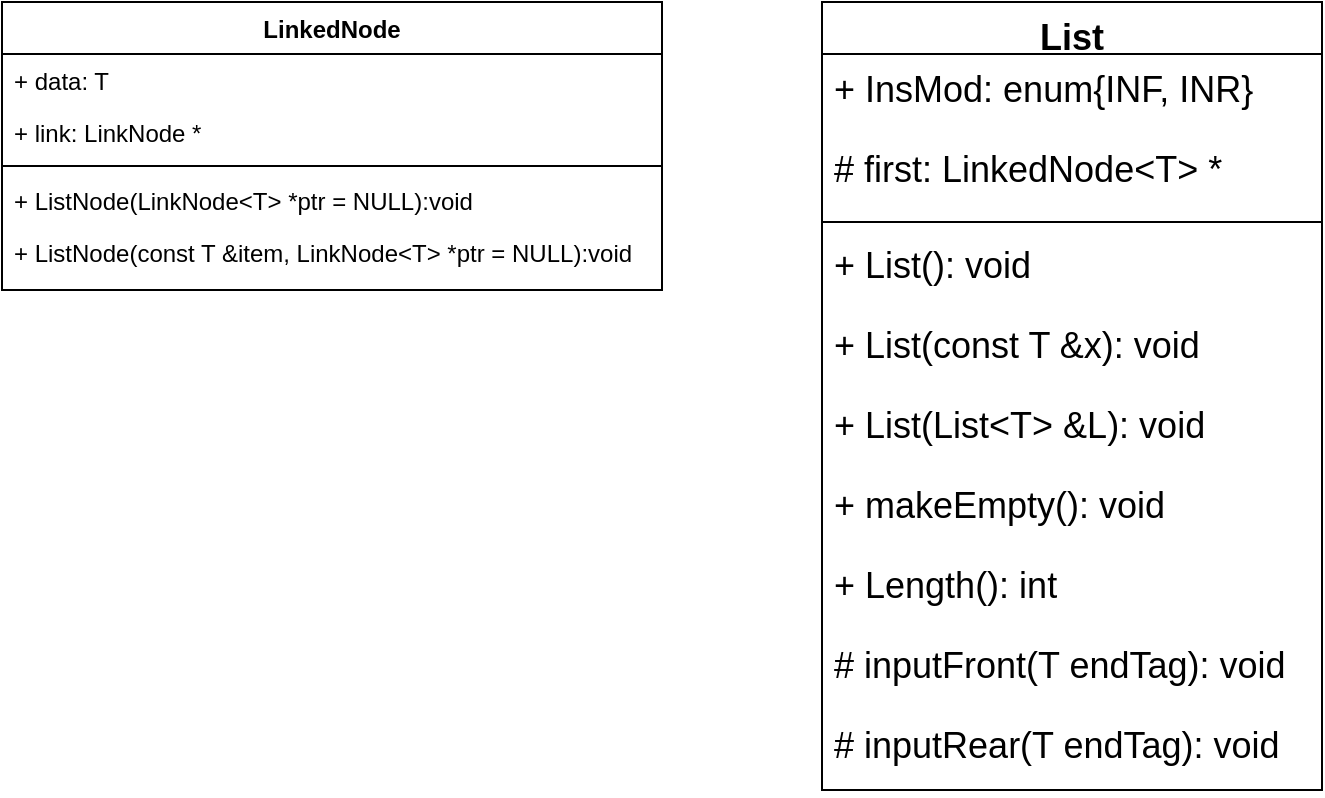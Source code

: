 <mxfile version="13.8.5" type="github">
  <diagram id="C5RBs43oDa-KdzZeNtuy" name="Page-1">
    <mxGraphModel dx="815" dy="761" grid="1" gridSize="10" guides="1" tooltips="1" connect="1" arrows="1" fold="1" page="1" pageScale="1" pageWidth="827" pageHeight="1169" math="0" shadow="0">
      <root>
        <mxCell id="WIyWlLk6GJQsqaUBKTNV-0" />
        <mxCell id="WIyWlLk6GJQsqaUBKTNV-1" parent="WIyWlLk6GJQsqaUBKTNV-0" />
        <mxCell id="OryByU-VxtB-OFvGHKi6-1" value="LinkedNode" style="swimlane;fontStyle=1;align=center;verticalAlign=top;childLayout=stackLayout;horizontal=1;startSize=26;horizontalStack=0;resizeParent=1;resizeParentMax=0;resizeLast=0;collapsible=1;marginBottom=0;" parent="WIyWlLk6GJQsqaUBKTNV-1" vertex="1">
          <mxGeometry x="50" y="130" width="330" height="144" as="geometry" />
        </mxCell>
        <mxCell id="OryByU-VxtB-OFvGHKi6-2" value="+ data: T" style="text;strokeColor=none;fillColor=none;align=left;verticalAlign=top;spacingLeft=4;spacingRight=4;overflow=hidden;rotatable=0;points=[[0,0.5],[1,0.5]];portConstraint=eastwest;" parent="OryByU-VxtB-OFvGHKi6-1" vertex="1">
          <mxGeometry y="26" width="330" height="26" as="geometry" />
        </mxCell>
        <mxCell id="OryByU-VxtB-OFvGHKi6-9" value="+ link: LinkNode *" style="text;strokeColor=none;fillColor=none;align=left;verticalAlign=top;spacingLeft=4;spacingRight=4;overflow=hidden;rotatable=0;points=[[0,0.5],[1,0.5]];portConstraint=eastwest;" parent="OryByU-VxtB-OFvGHKi6-1" vertex="1">
          <mxGeometry y="52" width="330" height="26" as="geometry" />
        </mxCell>
        <mxCell id="OryByU-VxtB-OFvGHKi6-3" value="" style="line;strokeWidth=1;fillColor=none;align=left;verticalAlign=middle;spacingTop=-1;spacingLeft=3;spacingRight=3;rotatable=0;labelPosition=right;points=[];portConstraint=eastwest;" parent="OryByU-VxtB-OFvGHKi6-1" vertex="1">
          <mxGeometry y="78" width="330" height="8" as="geometry" />
        </mxCell>
        <mxCell id="OryByU-VxtB-OFvGHKi6-4" value="+ ListNode(LinkNode&lt;T&gt; *ptr = NULL):void" style="text;strokeColor=none;fillColor=none;align=left;verticalAlign=top;spacingLeft=4;spacingRight=4;overflow=hidden;rotatable=0;points=[[0,0.5],[1,0.5]];portConstraint=eastwest;" parent="OryByU-VxtB-OFvGHKi6-1" vertex="1">
          <mxGeometry y="86" width="330" height="26" as="geometry" />
        </mxCell>
        <mxCell id="2I9ZIMTW-pQH1IiWkWdC-1" value="+ ListNode(const T &amp;item, LinkNode&lt;T&gt; *ptr = NULL):void" style="text;strokeColor=none;fillColor=none;align=left;verticalAlign=top;spacingLeft=4;spacingRight=4;overflow=hidden;rotatable=0;points=[[0,0.5],[1,0.5]];portConstraint=eastwest;" vertex="1" parent="OryByU-VxtB-OFvGHKi6-1">
          <mxGeometry y="112" width="330" height="32" as="geometry" />
        </mxCell>
        <mxCell id="OryByU-VxtB-OFvGHKi6-5" value="List" style="swimlane;fontStyle=1;align=center;verticalAlign=top;childLayout=stackLayout;horizontal=1;startSize=26;horizontalStack=0;resizeParent=1;resizeParentMax=0;resizeLast=0;collapsible=1;marginBottom=0;fontSize=18;" parent="WIyWlLk6GJQsqaUBKTNV-1" vertex="1">
          <mxGeometry x="460" y="130" width="250" height="394" as="geometry" />
        </mxCell>
        <mxCell id="OryByU-VxtB-OFvGHKi6-6" value="+ InsMod: enum{INF, INR}" style="text;strokeColor=none;fillColor=none;align=left;verticalAlign=top;spacingLeft=4;spacingRight=4;overflow=hidden;rotatable=0;points=[[0,0.5],[1,0.5]];portConstraint=eastwest;fontSize=18;" parent="OryByU-VxtB-OFvGHKi6-5" vertex="1">
          <mxGeometry y="26" width="250" height="40" as="geometry" />
        </mxCell>
        <mxCell id="2I9ZIMTW-pQH1IiWkWdC-11" value="# first: LinkedNode&lt;T&gt; *" style="text;strokeColor=none;fillColor=none;align=left;verticalAlign=top;spacingLeft=4;spacingRight=4;overflow=hidden;rotatable=0;points=[[0,0.5],[1,0.5]];portConstraint=eastwest;fontSize=18;" vertex="1" parent="OryByU-VxtB-OFvGHKi6-5">
          <mxGeometry y="66" width="250" height="40" as="geometry" />
        </mxCell>
        <mxCell id="OryByU-VxtB-OFvGHKi6-7" value="" style="line;strokeWidth=1;fillColor=none;align=left;verticalAlign=middle;spacingTop=-1;spacingLeft=3;spacingRight=3;rotatable=0;labelPosition=right;points=[];portConstraint=eastwest;" parent="OryByU-VxtB-OFvGHKi6-5" vertex="1">
          <mxGeometry y="106" width="250" height="8" as="geometry" />
        </mxCell>
        <mxCell id="OryByU-VxtB-OFvGHKi6-8" value="+ List(): void" style="text;strokeColor=none;fillColor=none;align=left;verticalAlign=top;spacingLeft=4;spacingRight=4;overflow=hidden;rotatable=0;points=[[0,0.5],[1,0.5]];portConstraint=eastwest;fontSize=18;" parent="OryByU-VxtB-OFvGHKi6-5" vertex="1">
          <mxGeometry y="114" width="250" height="40" as="geometry" />
        </mxCell>
        <mxCell id="2I9ZIMTW-pQH1IiWkWdC-6" value="+ List(const T &amp;x): void" style="text;strokeColor=none;fillColor=none;align=left;verticalAlign=top;spacingLeft=4;spacingRight=4;overflow=hidden;rotatable=0;points=[[0,0.5],[1,0.5]];portConstraint=eastwest;fontSize=18;" vertex="1" parent="OryByU-VxtB-OFvGHKi6-5">
          <mxGeometry y="154" width="250" height="40" as="geometry" />
        </mxCell>
        <mxCell id="2I9ZIMTW-pQH1IiWkWdC-7" value="+ List(List&lt;T&gt; &amp;L): void" style="text;strokeColor=none;fillColor=none;align=left;verticalAlign=top;spacingLeft=4;spacingRight=4;overflow=hidden;rotatable=0;points=[[0,0.5],[1,0.5]];portConstraint=eastwest;fontSize=18;" vertex="1" parent="OryByU-VxtB-OFvGHKi6-5">
          <mxGeometry y="194" width="250" height="40" as="geometry" />
        </mxCell>
        <mxCell id="2I9ZIMTW-pQH1IiWkWdC-8" value="+ makeEmpty(): void" style="text;strokeColor=none;fillColor=none;align=left;verticalAlign=top;spacingLeft=4;spacingRight=4;overflow=hidden;rotatable=0;points=[[0,0.5],[1,0.5]];portConstraint=eastwest;fontSize=18;" vertex="1" parent="OryByU-VxtB-OFvGHKi6-5">
          <mxGeometry y="234" width="250" height="40" as="geometry" />
        </mxCell>
        <mxCell id="2I9ZIMTW-pQH1IiWkWdC-9" value="+ Length(): int" style="text;strokeColor=none;fillColor=none;align=left;verticalAlign=top;spacingLeft=4;spacingRight=4;overflow=hidden;rotatable=0;points=[[0,0.5],[1,0.5]];portConstraint=eastwest;fontSize=18;" vertex="1" parent="OryByU-VxtB-OFvGHKi6-5">
          <mxGeometry y="274" width="250" height="40" as="geometry" />
        </mxCell>
        <mxCell id="2I9ZIMTW-pQH1IiWkWdC-10" value="# inputFront(T endTag): void" style="text;strokeColor=none;fillColor=none;align=left;verticalAlign=top;spacingLeft=4;spacingRight=4;overflow=hidden;rotatable=0;points=[[0,0.5],[1,0.5]];portConstraint=eastwest;fontSize=18;" vertex="1" parent="OryByU-VxtB-OFvGHKi6-5">
          <mxGeometry y="314" width="250" height="40" as="geometry" />
        </mxCell>
        <mxCell id="2I9ZIMTW-pQH1IiWkWdC-12" value="# inputRear(T endTag): void" style="text;strokeColor=none;fillColor=none;align=left;verticalAlign=top;spacingLeft=4;spacingRight=4;overflow=hidden;rotatable=0;points=[[0,0.5],[1,0.5]];portConstraint=eastwest;fontSize=18;" vertex="1" parent="OryByU-VxtB-OFvGHKi6-5">
          <mxGeometry y="354" width="250" height="40" as="geometry" />
        </mxCell>
      </root>
    </mxGraphModel>
  </diagram>
</mxfile>
